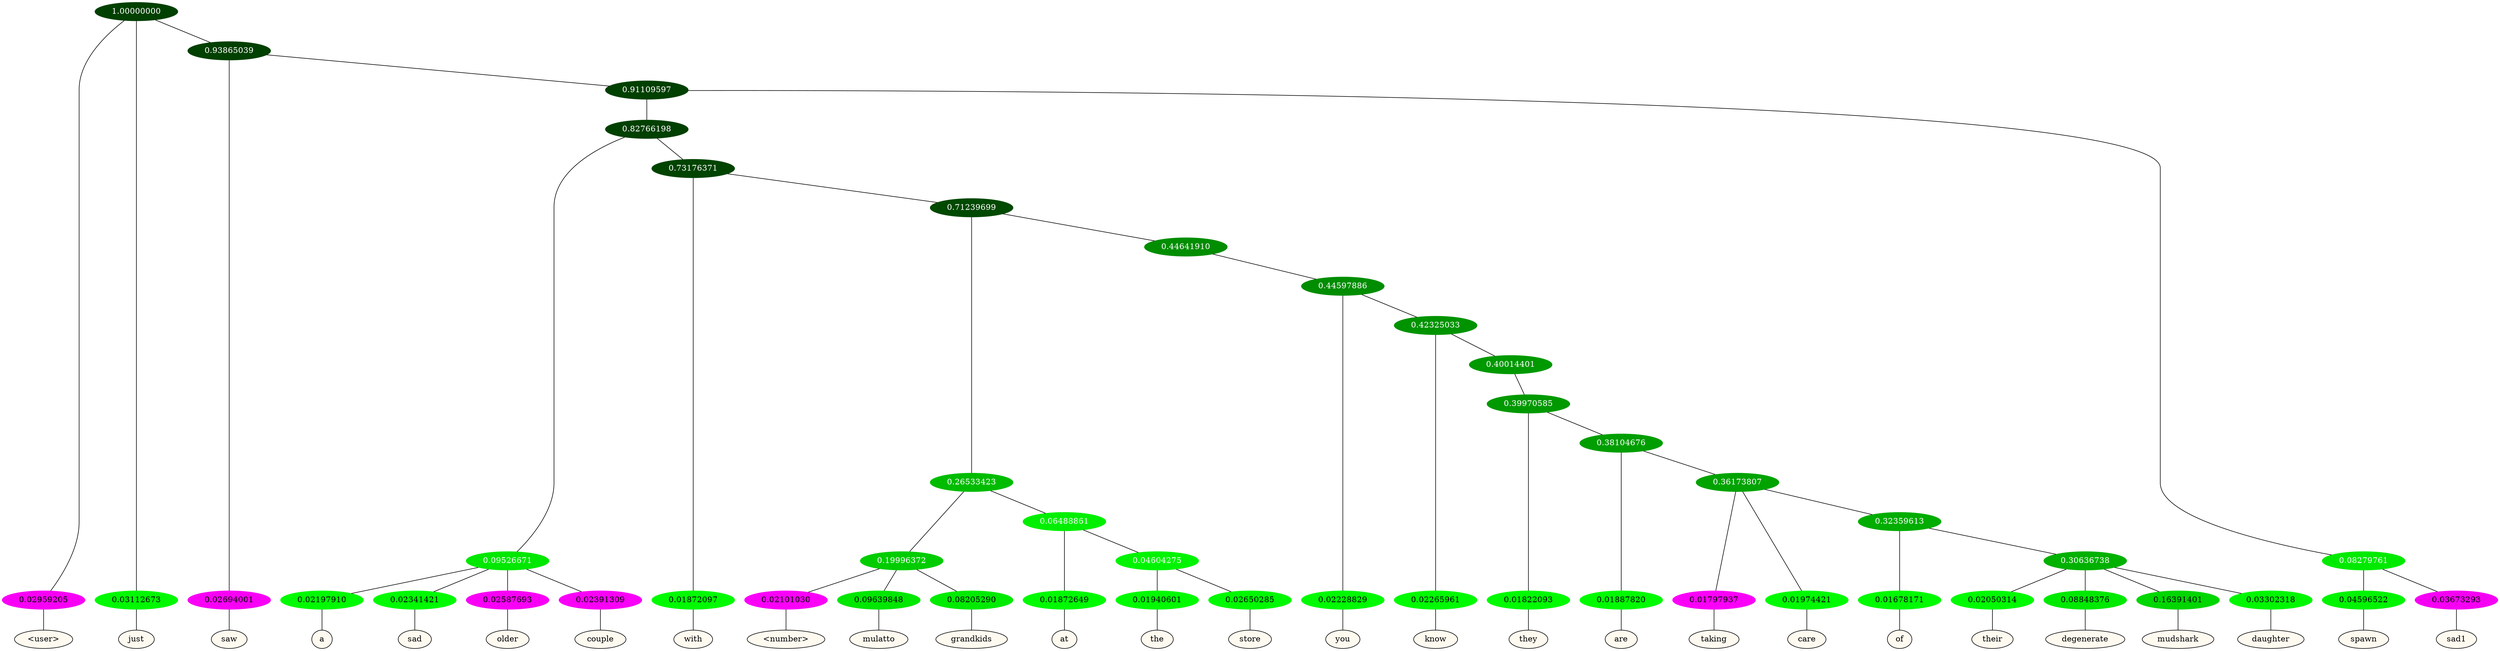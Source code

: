 graph {
	node [format=png height=0.15 nodesep=0.001 ordering=out overlap=prism overlap_scaling=0.01 ranksep=0.001 ratio=0.2 style=filled width=0.15]
	{
		rank=same
		a_w_1 [label="\<user\>" color=black fillcolor=floralwhite style="filled,solid"]
		a_w_2 [label=just color=black fillcolor=floralwhite style="filled,solid"]
		a_w_4 [label=saw color=black fillcolor=floralwhite style="filled,solid"]
		a_w_12 [label=a color=black fillcolor=floralwhite style="filled,solid"]
		a_w_13 [label=sad color=black fillcolor=floralwhite style="filled,solid"]
		a_w_14 [label=older color=black fillcolor=floralwhite style="filled,solid"]
		a_w_15 [label=couple color=black fillcolor=floralwhite style="filled,solid"]
		a_w_16 [label=with color=black fillcolor=floralwhite style="filled,solid"]
		a_w_23 [label="\<number\>" color=black fillcolor=floralwhite style="filled,solid"]
		a_w_24 [label=mulatto color=black fillcolor=floralwhite style="filled,solid"]
		a_w_25 [label=grandkids color=black fillcolor=floralwhite style="filled,solid"]
		a_w_26 [label=at color=black fillcolor=floralwhite style="filled,solid"]
		a_w_30 [label=the color=black fillcolor=floralwhite style="filled,solid"]
		a_w_31 [label=store color=black fillcolor=floralwhite style="filled,solid"]
		a_w_28 [label=you color=black fillcolor=floralwhite style="filled,solid"]
		a_w_32 [label=know color=black fillcolor=floralwhite style="filled,solid"]
		a_w_35 [label=they color=black fillcolor=floralwhite style="filled,solid"]
		a_w_37 [label=are color=black fillcolor=floralwhite style="filled,solid"]
		a_w_39 [label=taking color=black fillcolor=floralwhite style="filled,solid"]
		a_w_40 [label=care color=black fillcolor=floralwhite style="filled,solid"]
		a_w_42 [label=of color=black fillcolor=floralwhite style="filled,solid"]
		a_w_44 [label=their color=black fillcolor=floralwhite style="filled,solid"]
		a_w_45 [label=degenerate color=black fillcolor=floralwhite style="filled,solid"]
		a_w_46 [label=mudshark color=black fillcolor=floralwhite style="filled,solid"]
		a_w_47 [label=daughter color=black fillcolor=floralwhite style="filled,solid"]
		a_w_10 [label=spawn color=black fillcolor=floralwhite style="filled,solid"]
		a_w_11 [label=sad1 color=black fillcolor=floralwhite style="filled,solid"]
	}
	a_n_1 -- a_w_1
	a_n_2 -- a_w_2
	a_n_4 -- a_w_4
	a_n_12 -- a_w_12
	a_n_13 -- a_w_13
	a_n_14 -- a_w_14
	a_n_15 -- a_w_15
	a_n_16 -- a_w_16
	a_n_23 -- a_w_23
	a_n_24 -- a_w_24
	a_n_25 -- a_w_25
	a_n_26 -- a_w_26
	a_n_30 -- a_w_30
	a_n_31 -- a_w_31
	a_n_28 -- a_w_28
	a_n_32 -- a_w_32
	a_n_35 -- a_w_35
	a_n_37 -- a_w_37
	a_n_39 -- a_w_39
	a_n_40 -- a_w_40
	a_n_42 -- a_w_42
	a_n_44 -- a_w_44
	a_n_45 -- a_w_45
	a_n_46 -- a_w_46
	a_n_47 -- a_w_47
	a_n_10 -- a_w_10
	a_n_11 -- a_w_11
	{
		rank=same
		a_n_1 [label=0.02959205 color="0.835 1.000 0.970" fontcolor=black]
		a_n_2 [label=0.03112673 color="0.334 1.000 0.969" fontcolor=black]
		a_n_4 [label=0.02694001 color="0.835 1.000 0.973" fontcolor=black]
		a_n_12 [label=0.02197910 color="0.334 1.000 0.978" fontcolor=black]
		a_n_13 [label=0.02341421 color="0.334 1.000 0.977" fontcolor=black]
		a_n_14 [label=0.02587693 color="0.835 1.000 0.974" fontcolor=black]
		a_n_15 [label=0.02391309 color="0.835 1.000 0.976" fontcolor=black]
		a_n_16 [label=0.01872097 color="0.334 1.000 0.981" fontcolor=black]
		a_n_23 [label=0.02101030 color="0.835 1.000 0.979" fontcolor=black]
		a_n_24 [label=0.09639848 color="0.334 1.000 0.904" fontcolor=black]
		a_n_25 [label=0.08205290 color="0.334 1.000 0.918" fontcolor=black]
		a_n_26 [label=0.01872649 color="0.334 1.000 0.981" fontcolor=black]
		a_n_30 [label=0.01940601 color="0.334 1.000 0.981" fontcolor=black]
		a_n_31 [label=0.02650285 color="0.334 1.000 0.973" fontcolor=black]
		a_n_28 [label=0.02228829 color="0.334 1.000 0.978" fontcolor=black]
		a_n_32 [label=0.02265961 color="0.334 1.000 0.977" fontcolor=black]
		a_n_35 [label=0.01822093 color="0.334 1.000 0.982" fontcolor=black]
		a_n_37 [label=0.01887820 color="0.334 1.000 0.981" fontcolor=black]
		a_n_39 [label=0.01797937 color="0.835 1.000 0.982" fontcolor=black]
		a_n_40 [label=0.01974421 color="0.334 1.000 0.980" fontcolor=black]
		a_n_42 [label=0.01678171 color="0.334 1.000 0.983" fontcolor=black]
		a_n_44 [label=0.02050314 color="0.334 1.000 0.979" fontcolor=black]
		a_n_45 [label=0.08848376 color="0.334 1.000 0.912" fontcolor=black]
		a_n_46 [label=0.16391401 color="0.334 1.000 0.836" fontcolor=black]
		a_n_47 [label=0.03302318 color="0.334 1.000 0.967" fontcolor=black]
		a_n_10 [label=0.04596522 color="0.334 1.000 0.954" fontcolor=black]
		a_n_11 [label=0.03673293 color="0.835 1.000 0.963" fontcolor=black]
	}
	a_n_0 [label=1.00000000 color="0.334 1.000 0.250" fontcolor=grey99]
	a_n_0 -- a_n_1
	a_n_0 -- a_n_2
	a_n_3 [label=0.93865039 color="0.334 1.000 0.250" fontcolor=grey99]
	a_n_0 -- a_n_3
	a_n_3 -- a_n_4
	a_n_5 [label=0.91109597 color="0.334 1.000 0.250" fontcolor=grey99]
	a_n_3 -- a_n_5
	a_n_6 [label=0.82766198 color="0.334 1.000 0.250" fontcolor=grey99]
	a_n_5 -- a_n_6
	a_n_7 [label=0.08279761 color="0.334 1.000 0.917" fontcolor=grey99]
	a_n_5 -- a_n_7
	a_n_8 [label=0.09526671 color="0.334 1.000 0.905" fontcolor=grey99]
	a_n_6 -- a_n_8
	a_n_9 [label=0.73176371 color="0.334 1.000 0.268" fontcolor=grey99]
	a_n_6 -- a_n_9
	a_n_7 -- a_n_10
	a_n_7 -- a_n_11
	a_n_8 -- a_n_12
	a_n_8 -- a_n_13
	a_n_8 -- a_n_14
	a_n_8 -- a_n_15
	a_n_9 -- a_n_16
	a_n_17 [label=0.71239699 color="0.334 1.000 0.288" fontcolor=grey99]
	a_n_9 -- a_n_17
	a_n_18 [label=0.26533423 color="0.334 1.000 0.735" fontcolor=grey99]
	a_n_17 -- a_n_18
	a_n_19 [label=0.44641910 color="0.334 1.000 0.554" fontcolor=grey99]
	a_n_17 -- a_n_19
	a_n_20 [label=0.19996372 color="0.334 1.000 0.800" fontcolor=grey99]
	a_n_18 -- a_n_20
	a_n_21 [label=0.06488861 color="0.334 1.000 0.935" fontcolor=grey99]
	a_n_18 -- a_n_21
	a_n_22 [label=0.44597886 color="0.334 1.000 0.554" fontcolor=grey99]
	a_n_19 -- a_n_22
	a_n_20 -- a_n_23
	a_n_20 -- a_n_24
	a_n_20 -- a_n_25
	a_n_21 -- a_n_26
	a_n_27 [label=0.04604275 color="0.334 1.000 0.954" fontcolor=grey99]
	a_n_21 -- a_n_27
	a_n_22 -- a_n_28
	a_n_29 [label=0.42325033 color="0.334 1.000 0.577" fontcolor=grey99]
	a_n_22 -- a_n_29
	a_n_27 -- a_n_30
	a_n_27 -- a_n_31
	a_n_29 -- a_n_32
	a_n_33 [label=0.40014401 color="0.334 1.000 0.600" fontcolor=grey99]
	a_n_29 -- a_n_33
	a_n_34 [label=0.39970585 color="0.334 1.000 0.600" fontcolor=grey99]
	a_n_33 -- a_n_34
	a_n_34 -- a_n_35
	a_n_36 [label=0.38104676 color="0.334 1.000 0.619" fontcolor=grey99]
	a_n_34 -- a_n_36
	a_n_36 -- a_n_37
	a_n_38 [label=0.36173807 color="0.334 1.000 0.638" fontcolor=grey99]
	a_n_36 -- a_n_38
	a_n_38 -- a_n_39
	a_n_38 -- a_n_40
	a_n_41 [label=0.32359613 color="0.334 1.000 0.676" fontcolor=grey99]
	a_n_38 -- a_n_41
	a_n_41 -- a_n_42
	a_n_43 [label=0.30636738 color="0.334 1.000 0.694" fontcolor=grey99]
	a_n_41 -- a_n_43
	a_n_43 -- a_n_44
	a_n_43 -- a_n_45
	a_n_43 -- a_n_46
	a_n_43 -- a_n_47
}
